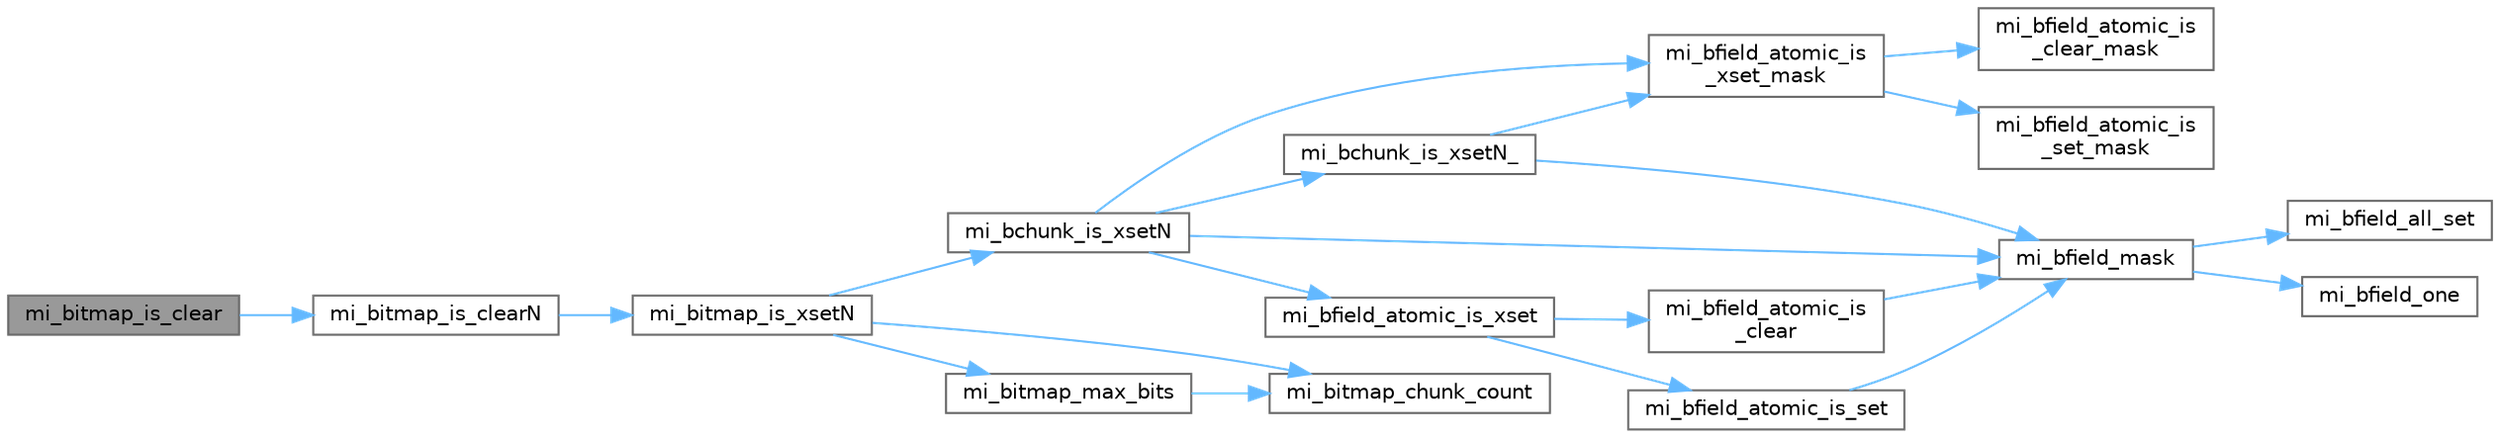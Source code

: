 digraph "mi_bitmap_is_clear"
{
 // LATEX_PDF_SIZE
  bgcolor="transparent";
  edge [fontname=Helvetica,fontsize=10,labelfontname=Helvetica,labelfontsize=10];
  node [fontname=Helvetica,fontsize=10,shape=box,height=0.2,width=0.4];
  rankdir="LR";
  Node1 [id="Node000001",label="mi_bitmap_is_clear",height=0.2,width=0.4,color="gray40", fillcolor="grey60", style="filled", fontcolor="black",tooltip=" "];
  Node1 -> Node2 [id="edge21_Node000001_Node000002",color="steelblue1",style="solid",tooltip=" "];
  Node2 [id="Node000002",label="mi_bitmap_is_clearN",height=0.2,width=0.4,color="grey40", fillcolor="white", style="filled",URL="$bitmap_8h.html#af936c34984e522b68823945d71373534",tooltip=" "];
  Node2 -> Node3 [id="edge22_Node000002_Node000003",color="steelblue1",style="solid",tooltip=" "];
  Node3 [id="Node000003",label="mi_bitmap_is_xsetN",height=0.2,width=0.4,color="grey40", fillcolor="white", style="filled",URL="$bitmap_8c.html#adb22535bc9bc502a2e9f4f41e64972b2",tooltip=" "];
  Node3 -> Node4 [id="edge23_Node000003_Node000004",color="steelblue1",style="solid",tooltip=" "];
  Node4 [id="Node000004",label="mi_bchunk_is_xsetN",height=0.2,width=0.4,color="grey40", fillcolor="white", style="filled",URL="$bitmap_8c.html#ab0d208390523d5afdb78b6f0be816b2f",tooltip=" "];
  Node4 -> Node5 [id="edge24_Node000004_Node000005",color="steelblue1",style="solid",tooltip=" "];
  Node5 [id="Node000005",label="mi_bchunk_is_xsetN_",height=0.2,width=0.4,color="grey40", fillcolor="white", style="filled",URL="$bitmap_8c.html#a07385ebbb69ea290eefe819da4e74d3f",tooltip=" "];
  Node5 -> Node6 [id="edge25_Node000005_Node000006",color="steelblue1",style="solid",tooltip=" "];
  Node6 [id="Node000006",label="mi_bfield_atomic_is\l_xset_mask",height=0.2,width=0.4,color="grey40", fillcolor="white", style="filled",URL="$bitmap_8c.html#ac5d99a264e3b1e53dcb8303da5b75507",tooltip=" "];
  Node6 -> Node7 [id="edge26_Node000006_Node000007",color="steelblue1",style="solid",tooltip=" "];
  Node7 [id="Node000007",label="mi_bfield_atomic_is\l_clear_mask",height=0.2,width=0.4,color="grey40", fillcolor="white", style="filled",URL="$bitmap_8c.html#a9aecee19df069ccd6d48714a369514c5",tooltip=" "];
  Node6 -> Node8 [id="edge27_Node000006_Node000008",color="steelblue1",style="solid",tooltip=" "];
  Node8 [id="Node000008",label="mi_bfield_atomic_is\l_set_mask",height=0.2,width=0.4,color="grey40", fillcolor="white", style="filled",URL="$bitmap_8c.html#af01dc0a9a59e0bc965a9c660b3b128ff",tooltip=" "];
  Node5 -> Node9 [id="edge28_Node000005_Node000009",color="steelblue1",style="solid",tooltip=" "];
  Node9 [id="Node000009",label="mi_bfield_mask",height=0.2,width=0.4,color="grey40", fillcolor="white", style="filled",URL="$bitmap_8c.html#aa4d08980dc8daf4bb8b950a4d4a687ef",tooltip=" "];
  Node9 -> Node10 [id="edge29_Node000009_Node000010",color="steelblue1",style="solid",tooltip=" "];
  Node10 [id="Node000010",label="mi_bfield_all_set",height=0.2,width=0.4,color="grey40", fillcolor="white", style="filled",URL="$bitmap_8c.html#a68733ed030dc38eabe23102bf17fa86d",tooltip=" "];
  Node9 -> Node11 [id="edge30_Node000009_Node000011",color="steelblue1",style="solid",tooltip=" "];
  Node11 [id="Node000011",label="mi_bfield_one",height=0.2,width=0.4,color="grey40", fillcolor="white", style="filled",URL="$bitmap_8c.html#a8e898496b41e387ca00e77eff2cc364d",tooltip=" "];
  Node4 -> Node12 [id="edge31_Node000004_Node000012",color="steelblue1",style="solid",tooltip=" "];
  Node12 [id="Node000012",label="mi_bfield_atomic_is_xset",height=0.2,width=0.4,color="grey40", fillcolor="white", style="filled",URL="$bitmap_8c.html#a707f03eca576cefd148997912dc4759a",tooltip=" "];
  Node12 -> Node13 [id="edge32_Node000012_Node000013",color="steelblue1",style="solid",tooltip=" "];
  Node13 [id="Node000013",label="mi_bfield_atomic_is\l_clear",height=0.2,width=0.4,color="grey40", fillcolor="white", style="filled",URL="$bitmap_8c.html#a3390b1df276fa17aac13dcefae49f949",tooltip=" "];
  Node13 -> Node9 [id="edge33_Node000013_Node000009",color="steelblue1",style="solid",tooltip=" "];
  Node12 -> Node14 [id="edge34_Node000012_Node000014",color="steelblue1",style="solid",tooltip=" "];
  Node14 [id="Node000014",label="mi_bfield_atomic_is_set",height=0.2,width=0.4,color="grey40", fillcolor="white", style="filled",URL="$bitmap_8c.html#aba621efc222669e8ec2e92937b5c7312",tooltip=" "];
  Node14 -> Node9 [id="edge35_Node000014_Node000009",color="steelblue1",style="solid",tooltip=" "];
  Node4 -> Node6 [id="edge36_Node000004_Node000006",color="steelblue1",style="solid",tooltip=" "];
  Node4 -> Node9 [id="edge37_Node000004_Node000009",color="steelblue1",style="solid",tooltip=" "];
  Node3 -> Node15 [id="edge38_Node000003_Node000015",color="steelblue1",style="solid",tooltip=" "];
  Node15 [id="Node000015",label="mi_bitmap_chunk_count",height=0.2,width=0.4,color="grey40", fillcolor="white", style="filled",URL="$bitmap_8h.html#adbc04bcdad6dd6f18993c5ed4b92f2a4",tooltip=" "];
  Node3 -> Node16 [id="edge39_Node000003_Node000016",color="steelblue1",style="solid",tooltip=" "];
  Node16 [id="Node000016",label="mi_bitmap_max_bits",height=0.2,width=0.4,color="grey40", fillcolor="white", style="filled",URL="$bitmap_8h.html#ac65c5f63cedfbd7ef9c6dcbdf9d37a0f",tooltip=" "];
  Node16 -> Node15 [id="edge40_Node000016_Node000015",color="steelblue1",style="solid",tooltip=" "];
}
